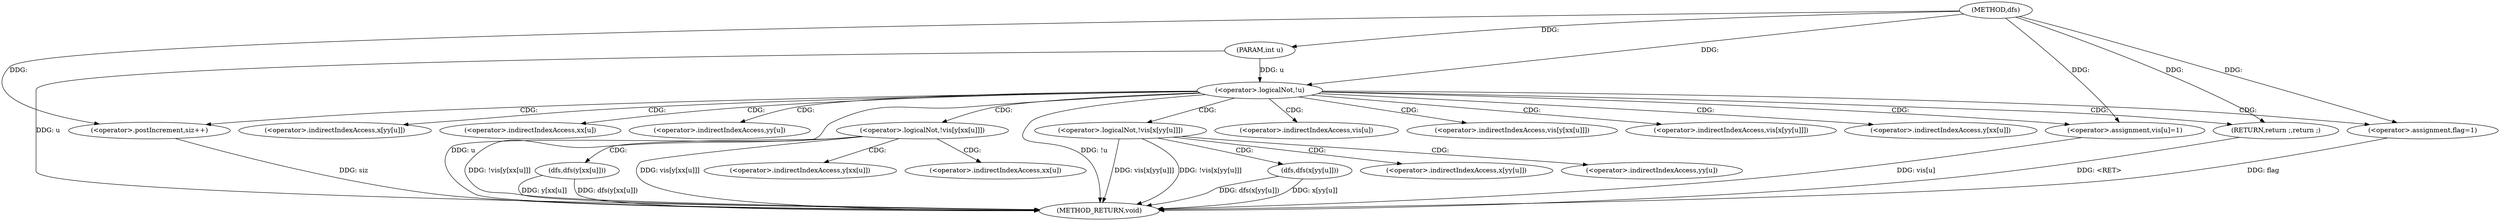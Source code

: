 digraph "dfs" {  
"1000450" [label = "(METHOD,dfs)" ]
"1000500" [label = "(METHOD_RETURN,void)" ]
"1000451" [label = "(PARAM,int u)" ]
"1000461" [label = "(<operator>.postIncrement,siz++)" ]
"1000463" [label = "(<operator>.assignment,vis[u]=1)" ]
"1000454" [label = "(<operator>.logicalNot,!u)" ]
"1000469" [label = "(<operator>.logicalNot,!vis[y[xx[u]]])" ]
"1000485" [label = "(<operator>.logicalNot,!vis[x[yy[u]]])" ]
"1000457" [label = "(<operator>.assignment,flag=1)" ]
"1000460" [label = "(RETURN,return ;,return ;)" ]
"1000478" [label = "(dfs,dfs(y[xx[u]]))" ]
"1000494" [label = "(dfs,dfs(x[yy[u]]))" ]
"1000464" [label = "(<operator>.indirectIndexAccess,vis[u])" ]
"1000470" [label = "(<operator>.indirectIndexAccess,vis[y[xx[u]]])" ]
"1000486" [label = "(<operator>.indirectIndexAccess,vis[x[yy[u]]])" ]
"1000472" [label = "(<operator>.indirectIndexAccess,y[xx[u]])" ]
"1000479" [label = "(<operator>.indirectIndexAccess,y[xx[u]])" ]
"1000488" [label = "(<operator>.indirectIndexAccess,x[yy[u]])" ]
"1000495" [label = "(<operator>.indirectIndexAccess,x[yy[u]])" ]
"1000474" [label = "(<operator>.indirectIndexAccess,xx[u])" ]
"1000481" [label = "(<operator>.indirectIndexAccess,xx[u])" ]
"1000490" [label = "(<operator>.indirectIndexAccess,yy[u])" ]
"1000497" [label = "(<operator>.indirectIndexAccess,yy[u])" ]
  "1000460" -> "1000500"  [ label = "DDG: <RET>"] 
  "1000451" -> "1000500"  [ label = "DDG: u"] 
  "1000454" -> "1000500"  [ label = "DDG: u"] 
  "1000454" -> "1000500"  [ label = "DDG: !u"] 
  "1000463" -> "1000500"  [ label = "DDG: vis[u]"] 
  "1000469" -> "1000500"  [ label = "DDG: vis[y[xx[u]]]"] 
  "1000469" -> "1000500"  [ label = "DDG: !vis[y[xx[u]]]"] 
  "1000478" -> "1000500"  [ label = "DDG: y[xx[u]]"] 
  "1000478" -> "1000500"  [ label = "DDG: dfs(y[xx[u]])"] 
  "1000485" -> "1000500"  [ label = "DDG: vis[x[yy[u]]]"] 
  "1000485" -> "1000500"  [ label = "DDG: !vis[x[yy[u]]]"] 
  "1000494" -> "1000500"  [ label = "DDG: x[yy[u]]"] 
  "1000494" -> "1000500"  [ label = "DDG: dfs(x[yy[u]])"] 
  "1000457" -> "1000500"  [ label = "DDG: flag"] 
  "1000461" -> "1000500"  [ label = "DDG: siz"] 
  "1000450" -> "1000451"  [ label = "DDG: "] 
  "1000450" -> "1000463"  [ label = "DDG: "] 
  "1000450" -> "1000461"  [ label = "DDG: "] 
  "1000451" -> "1000454"  [ label = "DDG: u"] 
  "1000450" -> "1000454"  [ label = "DDG: "] 
  "1000450" -> "1000457"  [ label = "DDG: "] 
  "1000450" -> "1000460"  [ label = "DDG: "] 
  "1000454" -> "1000488"  [ label = "CDG: "] 
  "1000454" -> "1000463"  [ label = "CDG: "] 
  "1000454" -> "1000457"  [ label = "CDG: "] 
  "1000454" -> "1000469"  [ label = "CDG: "] 
  "1000454" -> "1000461"  [ label = "CDG: "] 
  "1000454" -> "1000474"  [ label = "CDG: "] 
  "1000454" -> "1000470"  [ label = "CDG: "] 
  "1000454" -> "1000460"  [ label = "CDG: "] 
  "1000454" -> "1000472"  [ label = "CDG: "] 
  "1000454" -> "1000490"  [ label = "CDG: "] 
  "1000454" -> "1000464"  [ label = "CDG: "] 
  "1000454" -> "1000485"  [ label = "CDG: "] 
  "1000454" -> "1000486"  [ label = "CDG: "] 
  "1000469" -> "1000478"  [ label = "CDG: "] 
  "1000469" -> "1000481"  [ label = "CDG: "] 
  "1000469" -> "1000479"  [ label = "CDG: "] 
  "1000485" -> "1000495"  [ label = "CDG: "] 
  "1000485" -> "1000497"  [ label = "CDG: "] 
  "1000485" -> "1000494"  [ label = "CDG: "] 
}
